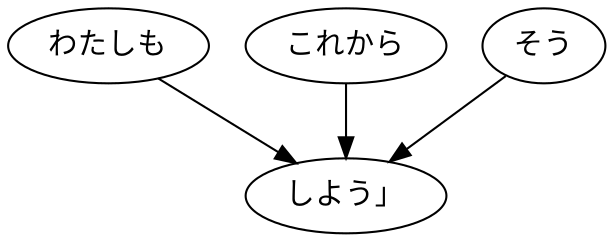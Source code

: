 digraph graph6740 {
	node0 [label="わたしも"];
	node1 [label="これから"];
	node2 [label="そう"];
	node3 [label="しよう」"];
	node0 -> node3;
	node1 -> node3;
	node2 -> node3;
}
